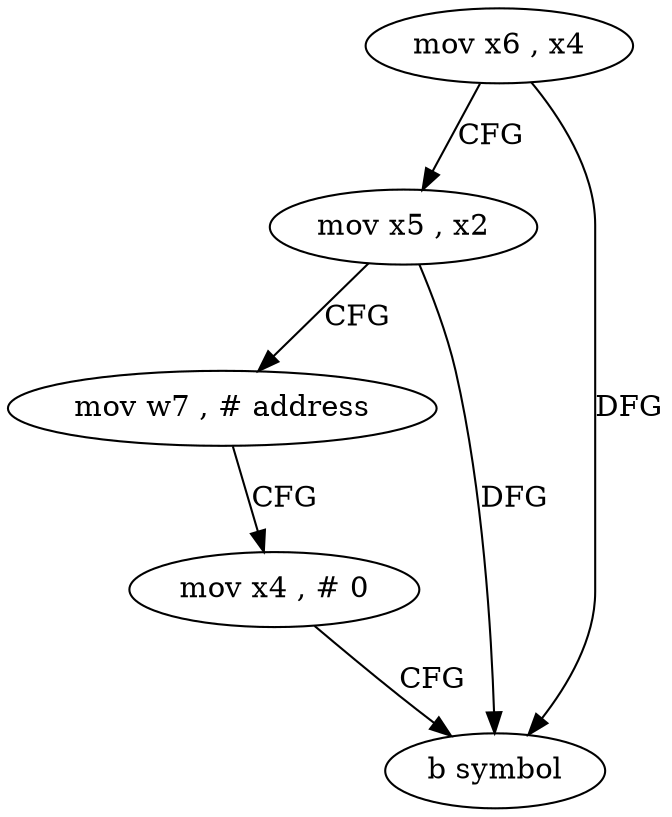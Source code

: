 digraph "func" {
"4370072" [label = "mov x6 , x4" ]
"4370076" [label = "mov x5 , x2" ]
"4370080" [label = "mov w7 , # address" ]
"4370084" [label = "mov x4 , # 0" ]
"4370088" [label = "b symbol" ]
"4370072" -> "4370076" [ label = "CFG" ]
"4370072" -> "4370088" [ label = "DFG" ]
"4370076" -> "4370080" [ label = "CFG" ]
"4370076" -> "4370088" [ label = "DFG" ]
"4370080" -> "4370084" [ label = "CFG" ]
"4370084" -> "4370088" [ label = "CFG" ]
}
